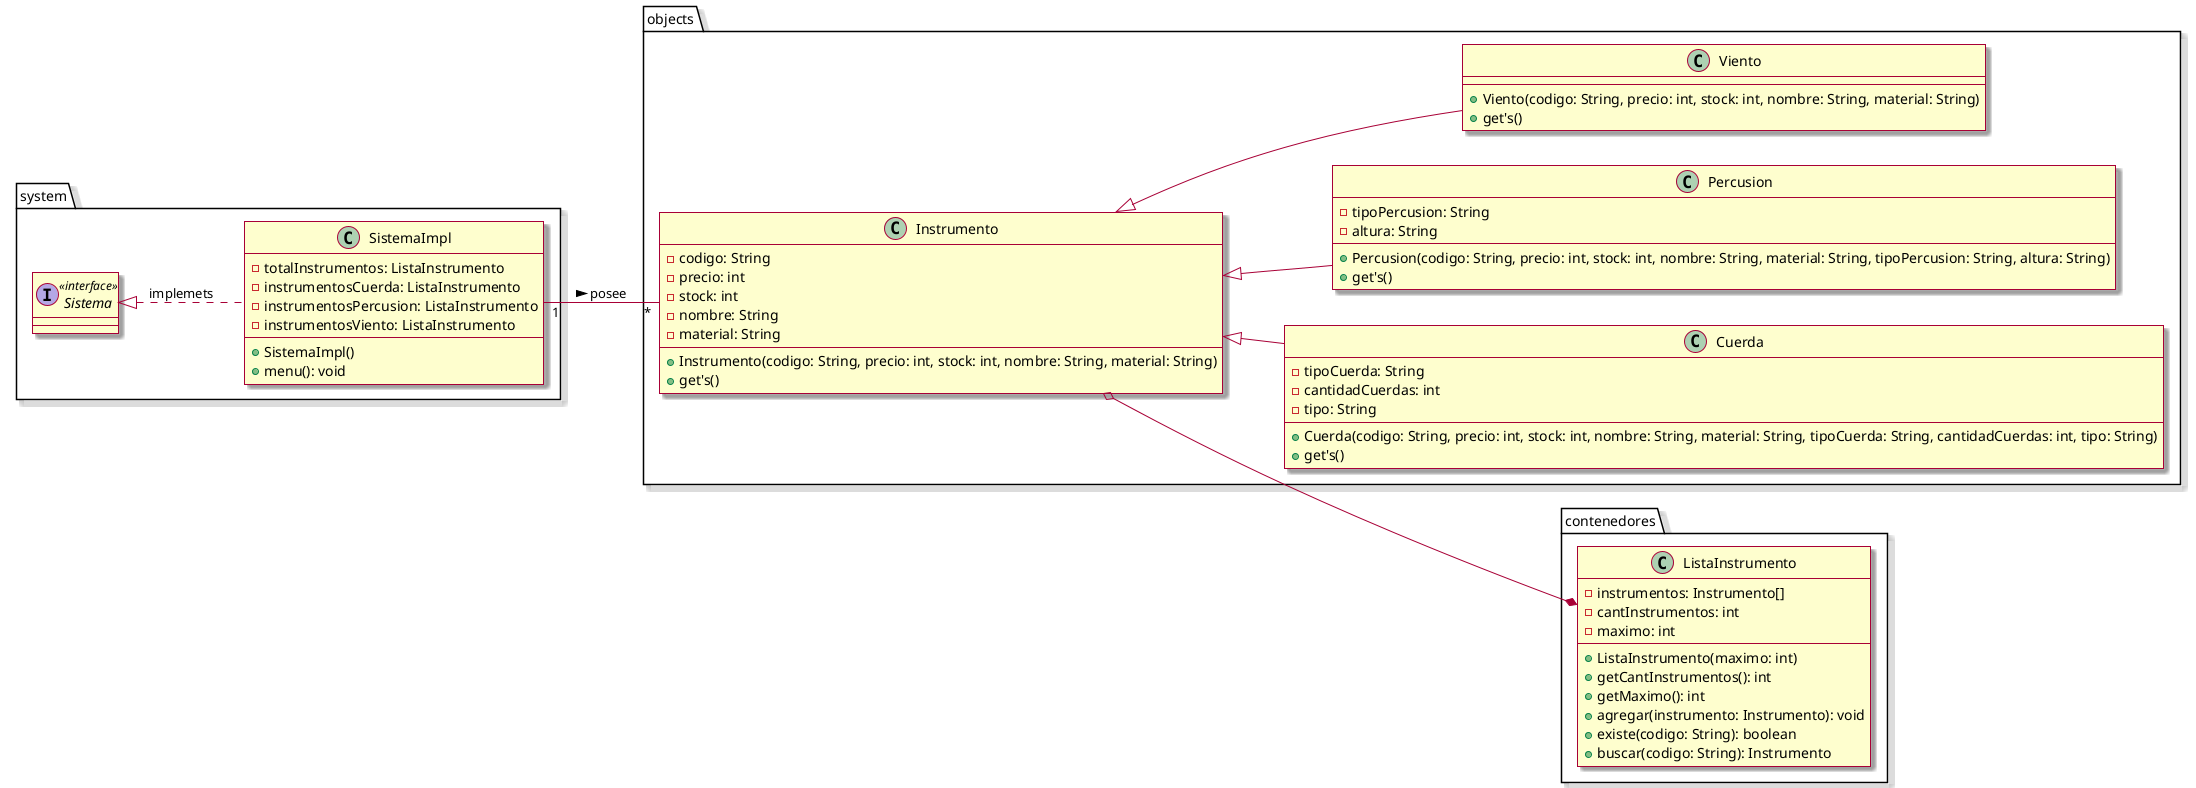 @startuml
left to right direction
skin rose

package objects{
    Class Instrumento{
        -codigo: String
        -precio: int
        -stock: int
        -nombre: String
        -material: String

        +Instrumento(codigo: String, precio: int, stock: int, nombre: String, material: String)
        +get's()
    }

    Class Cuerda{
        -tipoCuerda: String
        -cantidadCuerdas: int
        -tipo: String

        +Cuerda(codigo: String, precio: int, stock: int, nombre: String, material: String, tipoCuerda: String, cantidadCuerdas: int, tipo: String)
        +get's()
    }

    Class Percusion{
        -tipoPercusion: String
        -altura: String

        +Percusion(codigo: String, precio: int, stock: int, nombre: String, material: String, tipoPercusion: String, altura: String)
        +get's()

    }

    Class Viento{
        +Viento(codigo: String, precio: int, stock: int, nombre: String, material: String)
        +get's()
    }
}

Instrumento^--Cuerda
Instrumento^--Percusion
Instrumento^--Viento

package contenedores{
    Class ListaInstrumento{
        -instrumentos: Instrumento[]
        -cantInstrumentos: int
        -maximo: int

        +ListaInstrumento(maximo: int)
        +getCantInstrumentos(): int
        +getMaximo(): int
        +agregar(instrumento: Instrumento): void
        +existe(codigo: String): boolean
        +buscar(codigo: String): Instrumento
    }
}

Instrumento o--* ListaInstrumento

package system{
    interface Sistema <<interface>>{}

    Class SistemaImpl{
        -totalInstrumentos: ListaInstrumento
        -instrumentosCuerda: ListaInstrumento
        -instrumentosPercusion: ListaInstrumento
        -instrumentosViento: ListaInstrumento

        +SistemaImpl()
        +menu(): void
    }
}

Sistema^..SistemaImpl: implemets
SistemaImpl"1"--"*"Instrumento:  posee >
@enduml